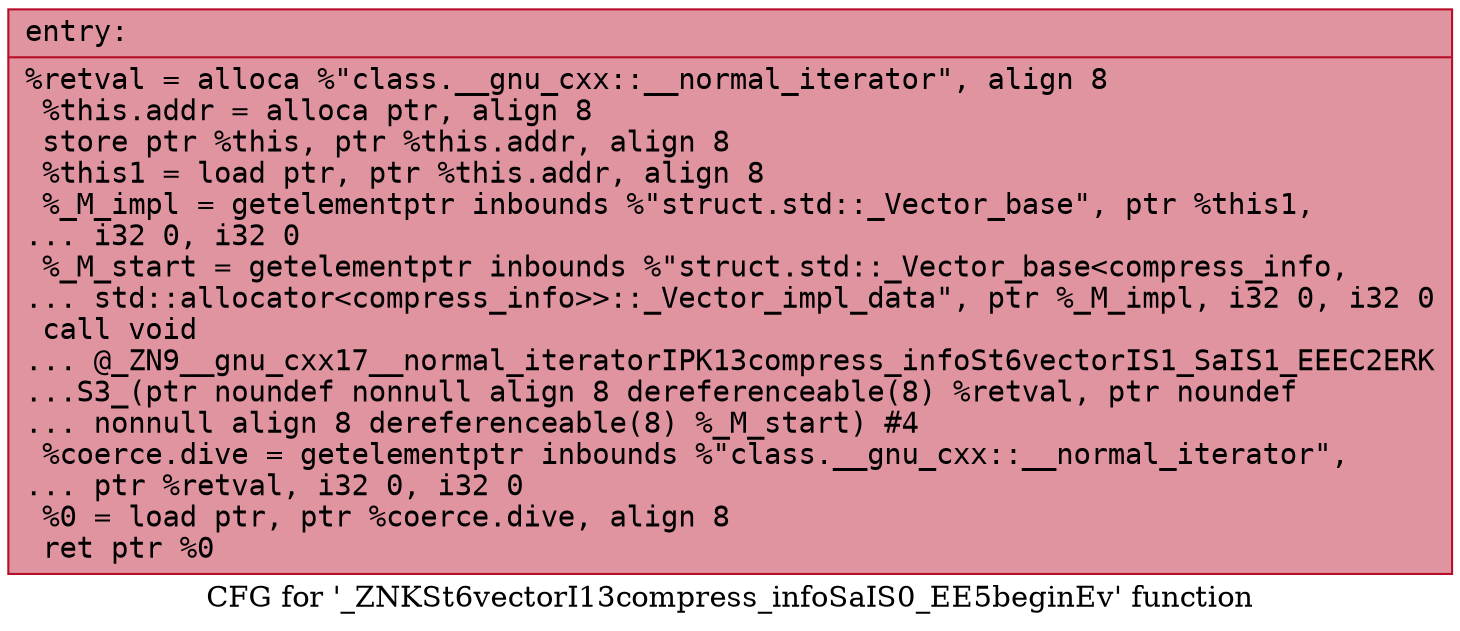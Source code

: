 digraph "CFG for '_ZNKSt6vectorI13compress_infoSaIS0_EE5beginEv' function" {
	label="CFG for '_ZNKSt6vectorI13compress_infoSaIS0_EE5beginEv' function";

	Node0x5651cd7beb50 [shape=record,color="#b70d28ff", style=filled, fillcolor="#b70d2870" fontname="Courier",label="{entry:\l|  %retval = alloca %\"class.__gnu_cxx::__normal_iterator\", align 8\l  %this.addr = alloca ptr, align 8\l  store ptr %this, ptr %this.addr, align 8\l  %this1 = load ptr, ptr %this.addr, align 8\l  %_M_impl = getelementptr inbounds %\"struct.std::_Vector_base\", ptr %this1,\l... i32 0, i32 0\l  %_M_start = getelementptr inbounds %\"struct.std::_Vector_base\<compress_info,\l... std::allocator\<compress_info\>\>::_Vector_impl_data\", ptr %_M_impl, i32 0, i32 0\l  call void\l... @_ZN9__gnu_cxx17__normal_iteratorIPK13compress_infoSt6vectorIS1_SaIS1_EEEC2ERK\l...S3_(ptr noundef nonnull align 8 dereferenceable(8) %retval, ptr noundef\l... nonnull align 8 dereferenceable(8) %_M_start) #4\l  %coerce.dive = getelementptr inbounds %\"class.__gnu_cxx::__normal_iterator\",\l... ptr %retval, i32 0, i32 0\l  %0 = load ptr, ptr %coerce.dive, align 8\l  ret ptr %0\l}"];
}

